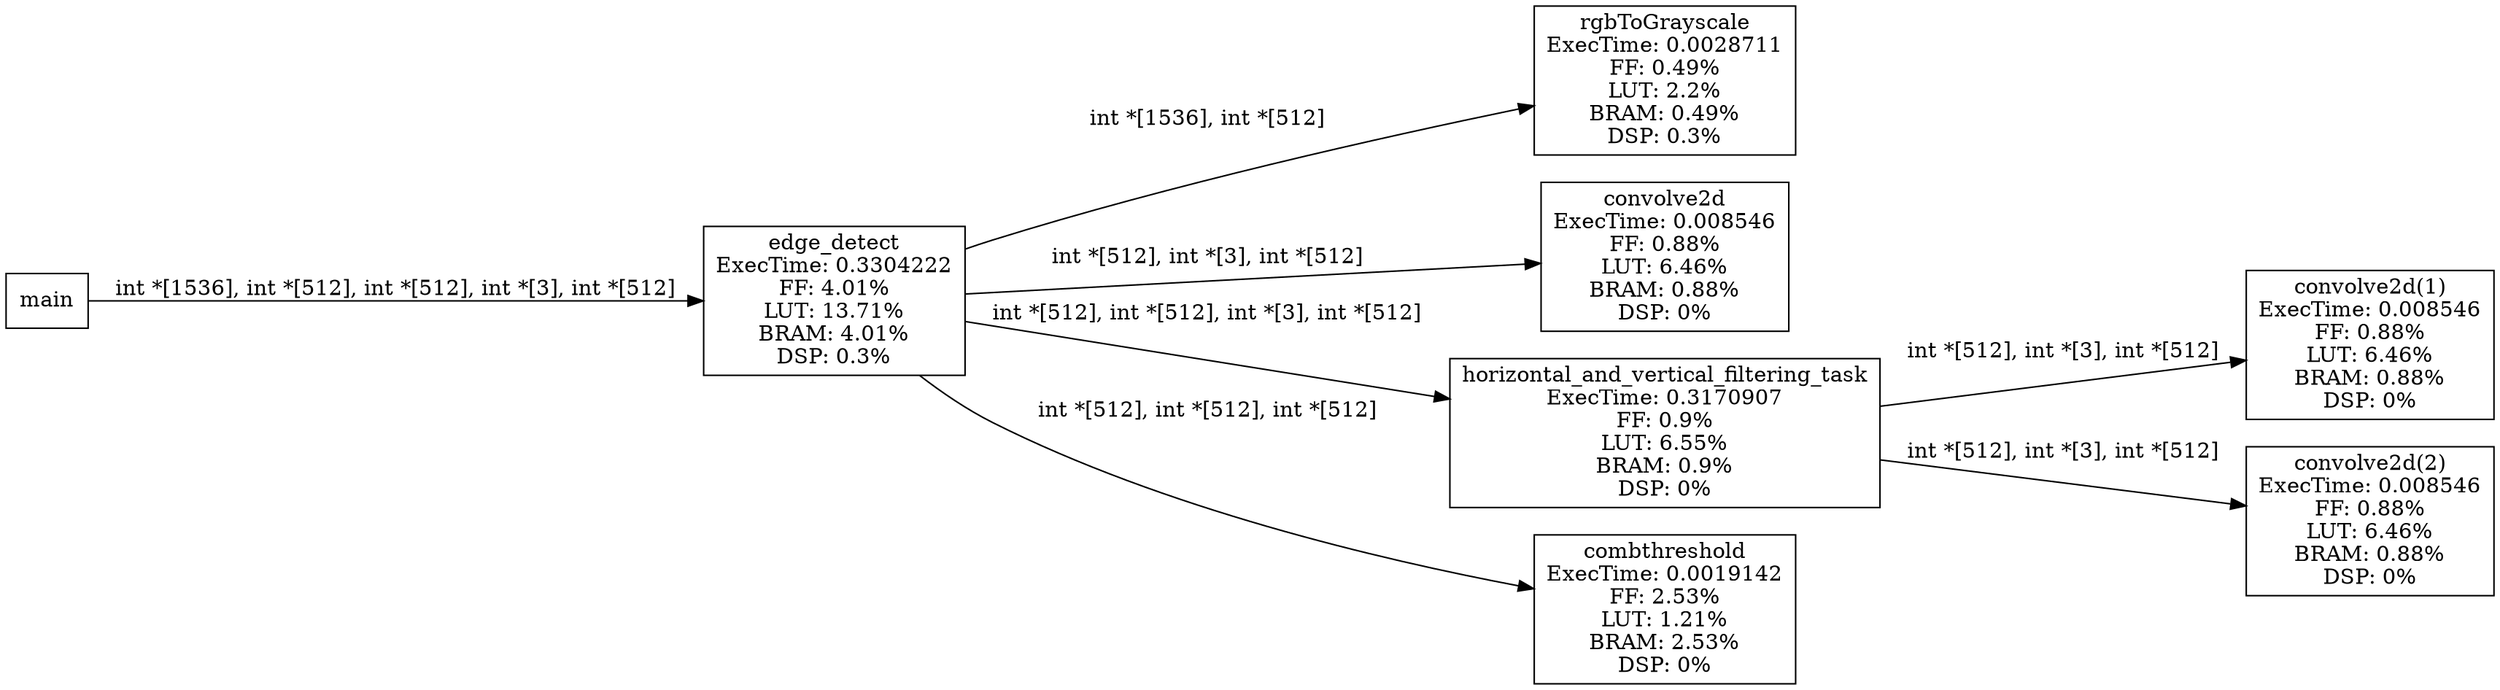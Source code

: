 digraph static_call_graph {
	rankdir=LR;
	node [shape=rectangle]

	"edge_detect" [label="edge_detect\nExecTime: 0.3304222\nFF: 4.01%\nLUT: 13.71%\nBRAM: 4.01%\nDSP: 0.3%"]
	"rgbToGrayscale" [label="rgbToGrayscale\nExecTime: 0.0028711\nFF: 0.49%\nLUT: 2.2%\nBRAM: 0.49%\nDSP: 0.3%"]
	"convolve2d" [label="convolve2d\nExecTime: 0.008546\nFF: 0.88%\nLUT: 6.46%\nBRAM: 0.88%\nDSP: 0%"]
	"horizontal_and_vertical_filtering_task" [label="horizontal_and_vertical_filtering_task\nExecTime: 0.3170907\nFF: 0.9%\nLUT: 6.55%\nBRAM: 0.9%\nDSP: 0%"]
	"combthreshold" [label="combthreshold\nExecTime: 0.0019142\nFF: 2.53%\nLUT: 1.21%\nBRAM: 2.53%\nDSP: 0%"]
	"convolve2d(1)" [label="convolve2d(1)\nExecTime: 0.008546\nFF: 0.88%\nLUT: 6.46%\nBRAM: 0.88%\nDSP: 0%"]
	"convolve2d(2)" [label="convolve2d(2)\nExecTime: 0.008546\nFF: 0.88%\nLUT: 6.46%\nBRAM: 0.88%\nDSP: 0%"]

	"edge_detect"->"rgbToGrayscale" [label="int *[1536], int *[512]"];
	"edge_detect"->"convolve2d" [label="int *[512], int *[3], int *[512]"];
	"edge_detect"->"horizontal_and_vertical_filtering_task" [label="int *[512], int *[512], int *[3], int *[512]"];
	"edge_detect"->"combthreshold" [label="int *[512], int *[512], int *[512]"];
	"horizontal_and_vertical_filtering_task"->"convolve2d(1)" [label="int *[512], int *[3], int *[512]"];
	"horizontal_and_vertical_filtering_task"->"convolve2d(2)" [label="int *[512], int *[3], int *[512]"];
	"main"->"edge_detect" [label="int *[1536], int *[512], int *[512], int *[3], int *[512]"];
}
